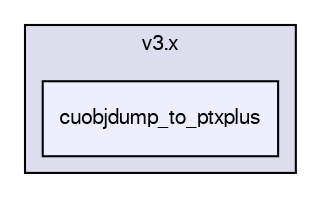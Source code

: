 digraph G {
  bgcolor=transparent;
  compound=true
  node [ fontsize="10", fontname="FreeSans"];
  edge [ labelfontsize="10", labelfontname="FreeSans"];
  subgraph clusterdir_c934b74ccb33d6b9bfd1e576787940d8 {
    graph [ bgcolor="#ddddee", pencolor="black", label="v3.x" fontname="FreeSans", fontsize="10", URL="dir_c934b74ccb33d6b9bfd1e576787940d8.html"]
  dir_6ce7f02c29d61631b73441bd0391f75b [shape=box, label="cuobjdump_to_ptxplus", style="filled", fillcolor="#eeeeff", pencolor="black", URL="dir_6ce7f02c29d61631b73441bd0391f75b.html"];
  }
}
